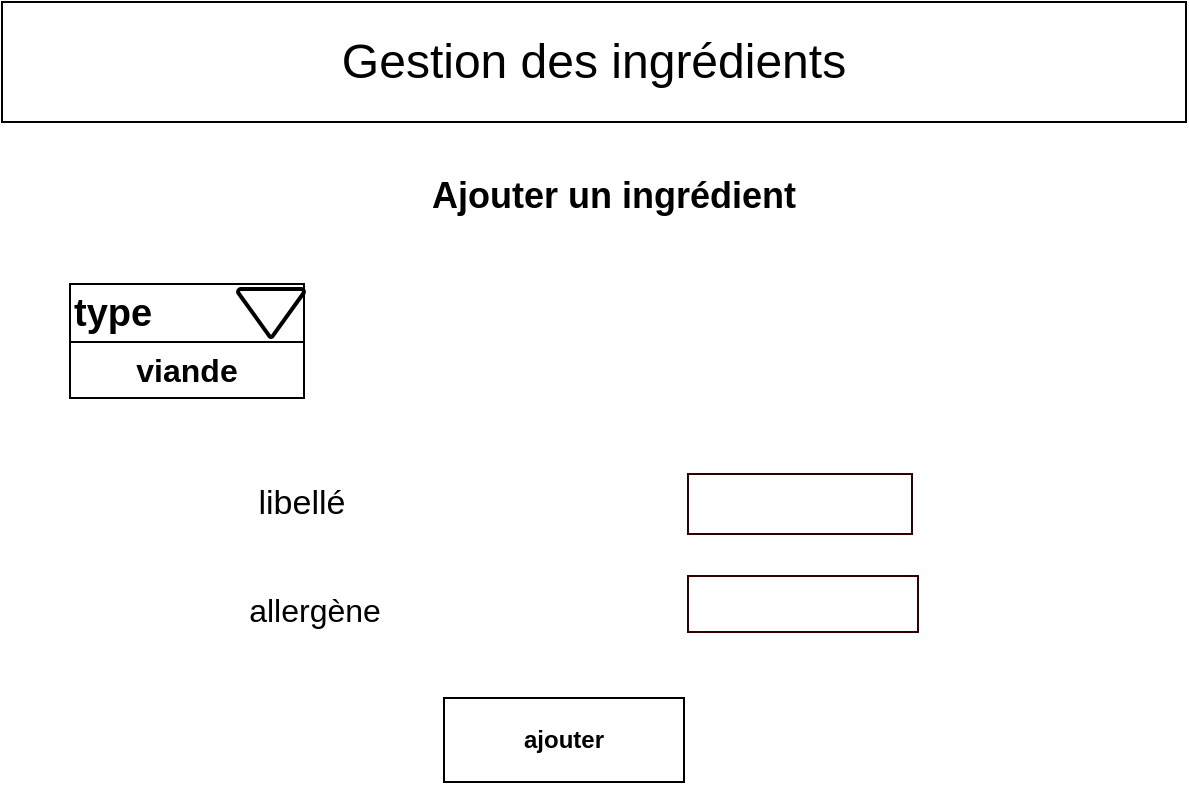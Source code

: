 <mxfile version="14.4.4" type="device"><diagram id="m4mkbM1Twf0AgS4YdwtJ" name="Page-1"><mxGraphModel dx="731" dy="429" grid="0" gridSize="10" guides="1" tooltips="1" connect="1" arrows="1" fold="1" page="1" pageScale="1" pageWidth="827" pageHeight="1169" math="0" shadow="0"><root><mxCell id="0"/><mxCell id="1" parent="0"/><mxCell id="UHF6CBEepB03KANOC2Gw-1" value="&lt;font style=&quot;font-size: 24px&quot;&gt;Gestion des ingrédients&lt;/font&gt;" style="rounded=0;whiteSpace=wrap;html=1;" vertex="1" parent="1"><mxGeometry x="87" y="25" width="592" height="60" as="geometry"/></mxCell><mxCell id="UHF6CBEepB03KANOC2Gw-10" value="&lt;b&gt;ajouter&lt;br&gt;&lt;/b&gt;" style="rounded=0;whiteSpace=wrap;html=1;" vertex="1" parent="1"><mxGeometry x="308" y="373" width="120" height="42" as="geometry"/></mxCell><mxCell id="UHF6CBEepB03KANOC2Gw-12" value="" style="group" vertex="1" connectable="0" parent="1"><mxGeometry x="121" y="166" width="117" height="57" as="geometry"/></mxCell><mxCell id="UHF6CBEepB03KANOC2Gw-2" value="&lt;font style=&quot;font-size: 19px&quot;&gt;&lt;b&gt;type&lt;/b&gt;&lt;/font&gt;" style="rounded=0;whiteSpace=wrap;html=1;align=left;" vertex="1" parent="UHF6CBEepB03KANOC2Gw-12"><mxGeometry width="117" height="29" as="geometry"/></mxCell><mxCell id="UHF6CBEepB03KANOC2Gw-3" value="" style="strokeWidth=2;html=1;shape=mxgraph.flowchart.merge_or_storage;whiteSpace=wrap;" vertex="1" parent="UHF6CBEepB03KANOC2Gw-12"><mxGeometry x="84" y="2.5" width="33" height="24" as="geometry"/></mxCell><mxCell id="UHF6CBEepB03KANOC2Gw-4" value="&lt;b&gt;&lt;font style=&quot;font-size: 16px&quot;&gt;viande&lt;/font&gt;&lt;/b&gt;" style="rounded=0;whiteSpace=wrap;html=1;" vertex="1" parent="UHF6CBEepB03KANOC2Gw-12"><mxGeometry y="29" width="117" height="28" as="geometry"/></mxCell><mxCell id="UHF6CBEepB03KANOC2Gw-13" value="&lt;font style=&quot;font-size: 17px&quot;&gt;libellé&lt;/font&gt;" style="rounded=0;whiteSpace=wrap;html=1;strokeColor=#FFFFFF;" vertex="1" parent="1"><mxGeometry x="172" y="262" width="130" height="28" as="geometry"/></mxCell><mxCell id="UHF6CBEepB03KANOC2Gw-14" value="" style="rounded=0;whiteSpace=wrap;html=1;strokeColor=#330000;" vertex="1" parent="1"><mxGeometry x="430" y="261" width="112" height="30" as="geometry"/></mxCell><mxCell id="UHF6CBEepB03KANOC2Gw-15" value="&lt;font style=&quot;font-size: 16px&quot;&gt;allergène&lt;/font&gt;" style="rounded=0;whiteSpace=wrap;html=1;strokeColor=#FFFFFF;" vertex="1" parent="1"><mxGeometry x="185" y="312" width="117" height="34" as="geometry"/></mxCell><mxCell id="UHF6CBEepB03KANOC2Gw-16" value="" style="rounded=0;whiteSpace=wrap;html=1;strokeColor=#330000;" vertex="1" parent="1"><mxGeometry x="430" y="312" width="115" height="28" as="geometry"/></mxCell><mxCell id="UHF6CBEepB03KANOC2Gw-17" value="&lt;b&gt;&lt;font style=&quot;font-size: 18px&quot;&gt;Ajouter un ingrédient&lt;/font&gt;&lt;/b&gt;" style="text;html=1;strokeColor=none;fillColor=none;align=center;verticalAlign=middle;whiteSpace=wrap;rounded=0;" vertex="1" parent="1"><mxGeometry x="169" y="99" width="448" height="45" as="geometry"/></mxCell></root></mxGraphModel></diagram></mxfile>